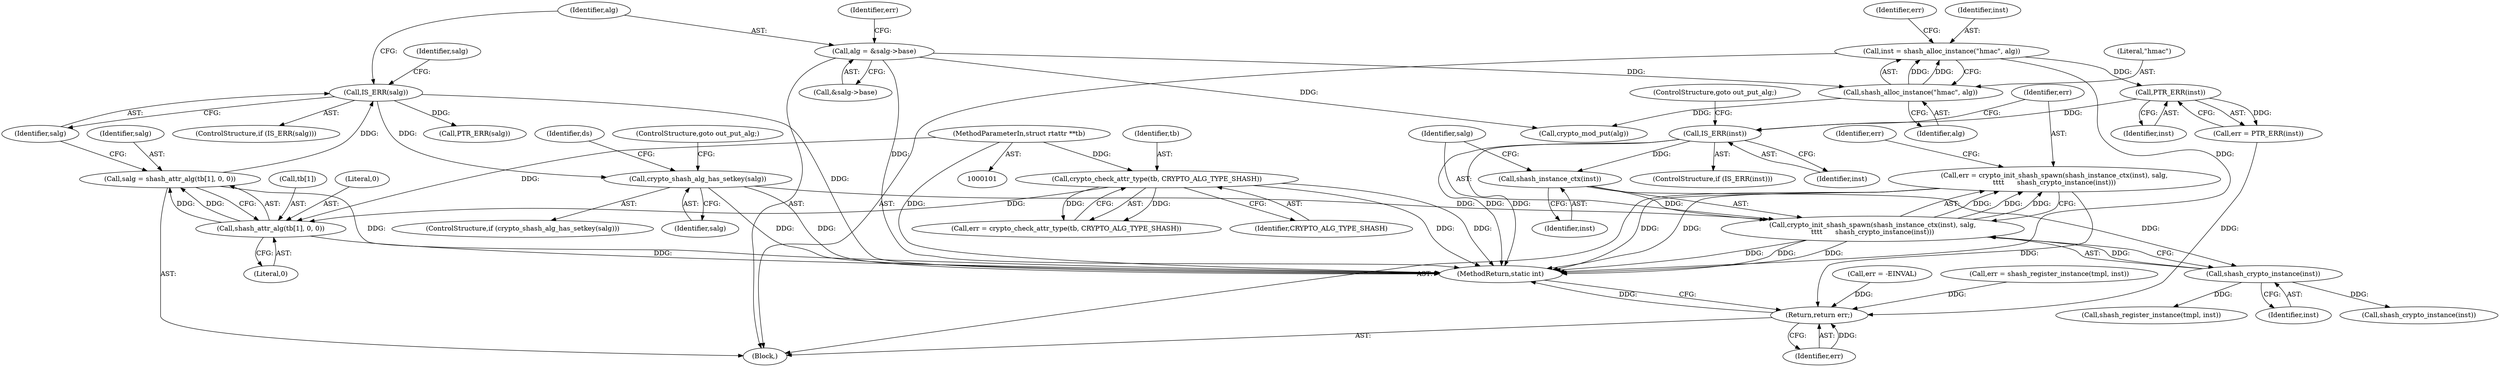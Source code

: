 digraph "0_linux_af3ff8045bbf3e32f1a448542e73abb4c8ceb6f1@API" {
"1000184" [label="(Call,err = crypto_init_shash_spawn(shash_instance_ctx(inst), salg,\n\t\t\t\t      shash_crypto_instance(inst)))"];
"1000186" [label="(Call,crypto_init_shash_spawn(shash_instance_ctx(inst), salg,\n\t\t\t\t      shash_crypto_instance(inst)))"];
"1000187" [label="(Call,shash_instance_ctx(inst))"];
"1000181" [label="(Call,IS_ERR(inst))"];
"1000178" [label="(Call,PTR_ERR(inst))"];
"1000171" [label="(Call,inst = shash_alloc_instance(\"hmac\", alg))"];
"1000173" [label="(Call,shash_alloc_instance(\"hmac\", alg))"];
"1000134" [label="(Call,alg = &salg->base)"];
"1000145" [label="(Call,crypto_shash_alg_has_setkey(salg))"];
"1000129" [label="(Call,IS_ERR(salg))"];
"1000120" [label="(Call,salg = shash_attr_alg(tb[1], 0, 0))"];
"1000122" [label="(Call,shash_attr_alg(tb[1], 0, 0))"];
"1000113" [label="(Call,crypto_check_attr_type(tb, CRYPTO_ALG_TYPE_SHASH))"];
"1000103" [label="(MethodParameterIn,struct rtattr **tb)"];
"1000190" [label="(Call,shash_crypto_instance(inst))"];
"1000349" [label="(Return,return err;)"];
"1000173" [label="(Call,shash_alloc_instance(\"hmac\", alg))"];
"1000133" [label="(Identifier,salg)"];
"1000190" [label="(Call,shash_crypto_instance(inst))"];
"1000177" [label="(Identifier,err)"];
"1000336" [label="(Call,shash_register_instance(tmpl, inst))"];
"1000114" [label="(Identifier,tb)"];
"1000128" [label="(ControlStructure,if (IS_ERR(salg)))"];
"1000141" [label="(Identifier,err)"];
"1000186" [label="(Call,crypto_init_shash_spawn(shash_instance_ctx(inst), salg,\n\t\t\t\t      shash_crypto_instance(inst)))"];
"1000184" [label="(Call,err = crypto_init_shash_spawn(shash_instance_ctx(inst), salg,\n\t\t\t\t      shash_crypto_instance(inst)))"];
"1000134" [label="(Call,alg = &salg->base)"];
"1000123" [label="(Call,tb[1])"];
"1000115" [label="(Identifier,CRYPTO_ALG_TYPE_SHASH)"];
"1000182" [label="(Identifier,inst)"];
"1000174" [label="(Literal,\"hmac\")"];
"1000191" [label="(Identifier,inst)"];
"1000120" [label="(Call,salg = shash_attr_alg(tb[1], 0, 0))"];
"1000140" [label="(Call,err = -EINVAL)"];
"1000187" [label="(Call,shash_instance_ctx(inst))"];
"1000145" [label="(Call,crypto_shash_alg_has_setkey(salg))"];
"1000171" [label="(Call,inst = shash_alloc_instance(\"hmac\", alg))"];
"1000129" [label="(Call,IS_ERR(salg))"];
"1000344" [label="(Call,shash_crypto_instance(inst))"];
"1000183" [label="(ControlStructure,goto out_put_alg;)"];
"1000127" [label="(Literal,0)"];
"1000178" [label="(Call,PTR_ERR(inst))"];
"1000144" [label="(ControlStructure,if (crypto_shash_alg_has_setkey(salg)))"];
"1000130" [label="(Identifier,salg)"];
"1000126" [label="(Literal,0)"];
"1000189" [label="(Identifier,salg)"];
"1000176" [label="(Call,err = PTR_ERR(inst))"];
"1000135" [label="(Identifier,alg)"];
"1000103" [label="(MethodParameterIn,struct rtattr **tb)"];
"1000146" [label="(Identifier,salg)"];
"1000351" [label="(MethodReturn,static int)"];
"1000121" [label="(Identifier,salg)"];
"1000111" [label="(Call,err = crypto_check_attr_type(tb, CRYPTO_ALG_TYPE_SHASH))"];
"1000175" [label="(Identifier,alg)"];
"1000180" [label="(ControlStructure,if (IS_ERR(inst)))"];
"1000349" [label="(Return,return err;)"];
"1000149" [label="(Identifier,ds)"];
"1000113" [label="(Call,crypto_check_attr_type(tb, CRYPTO_ALG_TYPE_SHASH))"];
"1000350" [label="(Identifier,err)"];
"1000132" [label="(Call,PTR_ERR(salg))"];
"1000122" [label="(Call,shash_attr_alg(tb[1], 0, 0))"];
"1000334" [label="(Call,err = shash_register_instance(tmpl, inst))"];
"1000188" [label="(Identifier,inst)"];
"1000172" [label="(Identifier,inst)"];
"1000147" [label="(ControlStructure,goto out_put_alg;)"];
"1000179" [label="(Identifier,inst)"];
"1000193" [label="(Identifier,err)"];
"1000181" [label="(Call,IS_ERR(inst))"];
"1000104" [label="(Block,)"];
"1000185" [label="(Identifier,err)"];
"1000347" [label="(Call,crypto_mod_put(alg))"];
"1000136" [label="(Call,&salg->base)"];
"1000184" -> "1000104"  [label="AST: "];
"1000184" -> "1000186"  [label="CFG: "];
"1000185" -> "1000184"  [label="AST: "];
"1000186" -> "1000184"  [label="AST: "];
"1000193" -> "1000184"  [label="CFG: "];
"1000184" -> "1000351"  [label="DDG: "];
"1000184" -> "1000351"  [label="DDG: "];
"1000186" -> "1000184"  [label="DDG: "];
"1000186" -> "1000184"  [label="DDG: "];
"1000186" -> "1000184"  [label="DDG: "];
"1000184" -> "1000349"  [label="DDG: "];
"1000186" -> "1000190"  [label="CFG: "];
"1000187" -> "1000186"  [label="AST: "];
"1000189" -> "1000186"  [label="AST: "];
"1000190" -> "1000186"  [label="AST: "];
"1000186" -> "1000351"  [label="DDG: "];
"1000186" -> "1000351"  [label="DDG: "];
"1000186" -> "1000351"  [label="DDG: "];
"1000187" -> "1000186"  [label="DDG: "];
"1000145" -> "1000186"  [label="DDG: "];
"1000190" -> "1000186"  [label="DDG: "];
"1000187" -> "1000188"  [label="CFG: "];
"1000188" -> "1000187"  [label="AST: "];
"1000189" -> "1000187"  [label="CFG: "];
"1000181" -> "1000187"  [label="DDG: "];
"1000187" -> "1000190"  [label="DDG: "];
"1000181" -> "1000180"  [label="AST: "];
"1000181" -> "1000182"  [label="CFG: "];
"1000182" -> "1000181"  [label="AST: "];
"1000183" -> "1000181"  [label="CFG: "];
"1000185" -> "1000181"  [label="CFG: "];
"1000181" -> "1000351"  [label="DDG: "];
"1000181" -> "1000351"  [label="DDG: "];
"1000178" -> "1000181"  [label="DDG: "];
"1000178" -> "1000176"  [label="AST: "];
"1000178" -> "1000179"  [label="CFG: "];
"1000179" -> "1000178"  [label="AST: "];
"1000176" -> "1000178"  [label="CFG: "];
"1000178" -> "1000176"  [label="DDG: "];
"1000171" -> "1000178"  [label="DDG: "];
"1000171" -> "1000104"  [label="AST: "];
"1000171" -> "1000173"  [label="CFG: "];
"1000172" -> "1000171"  [label="AST: "];
"1000173" -> "1000171"  [label="AST: "];
"1000177" -> "1000171"  [label="CFG: "];
"1000171" -> "1000351"  [label="DDG: "];
"1000173" -> "1000171"  [label="DDG: "];
"1000173" -> "1000171"  [label="DDG: "];
"1000173" -> "1000175"  [label="CFG: "];
"1000174" -> "1000173"  [label="AST: "];
"1000175" -> "1000173"  [label="AST: "];
"1000134" -> "1000173"  [label="DDG: "];
"1000173" -> "1000347"  [label="DDG: "];
"1000134" -> "1000104"  [label="AST: "];
"1000134" -> "1000136"  [label="CFG: "];
"1000135" -> "1000134"  [label="AST: "];
"1000136" -> "1000134"  [label="AST: "];
"1000141" -> "1000134"  [label="CFG: "];
"1000134" -> "1000351"  [label="DDG: "];
"1000134" -> "1000347"  [label="DDG: "];
"1000145" -> "1000144"  [label="AST: "];
"1000145" -> "1000146"  [label="CFG: "];
"1000146" -> "1000145"  [label="AST: "];
"1000147" -> "1000145"  [label="CFG: "];
"1000149" -> "1000145"  [label="CFG: "];
"1000145" -> "1000351"  [label="DDG: "];
"1000145" -> "1000351"  [label="DDG: "];
"1000129" -> "1000145"  [label="DDG: "];
"1000129" -> "1000128"  [label="AST: "];
"1000129" -> "1000130"  [label="CFG: "];
"1000130" -> "1000129"  [label="AST: "];
"1000133" -> "1000129"  [label="CFG: "];
"1000135" -> "1000129"  [label="CFG: "];
"1000129" -> "1000351"  [label="DDG: "];
"1000120" -> "1000129"  [label="DDG: "];
"1000129" -> "1000132"  [label="DDG: "];
"1000120" -> "1000104"  [label="AST: "];
"1000120" -> "1000122"  [label="CFG: "];
"1000121" -> "1000120"  [label="AST: "];
"1000122" -> "1000120"  [label="AST: "];
"1000130" -> "1000120"  [label="CFG: "];
"1000120" -> "1000351"  [label="DDG: "];
"1000122" -> "1000120"  [label="DDG: "];
"1000122" -> "1000120"  [label="DDG: "];
"1000122" -> "1000127"  [label="CFG: "];
"1000123" -> "1000122"  [label="AST: "];
"1000126" -> "1000122"  [label="AST: "];
"1000127" -> "1000122"  [label="AST: "];
"1000122" -> "1000351"  [label="DDG: "];
"1000113" -> "1000122"  [label="DDG: "];
"1000103" -> "1000122"  [label="DDG: "];
"1000113" -> "1000111"  [label="AST: "];
"1000113" -> "1000115"  [label="CFG: "];
"1000114" -> "1000113"  [label="AST: "];
"1000115" -> "1000113"  [label="AST: "];
"1000111" -> "1000113"  [label="CFG: "];
"1000113" -> "1000351"  [label="DDG: "];
"1000113" -> "1000351"  [label="DDG: "];
"1000113" -> "1000111"  [label="DDG: "];
"1000113" -> "1000111"  [label="DDG: "];
"1000103" -> "1000113"  [label="DDG: "];
"1000103" -> "1000101"  [label="AST: "];
"1000103" -> "1000351"  [label="DDG: "];
"1000190" -> "1000191"  [label="CFG: "];
"1000191" -> "1000190"  [label="AST: "];
"1000190" -> "1000336"  [label="DDG: "];
"1000190" -> "1000344"  [label="DDG: "];
"1000349" -> "1000104"  [label="AST: "];
"1000349" -> "1000350"  [label="CFG: "];
"1000350" -> "1000349"  [label="AST: "];
"1000351" -> "1000349"  [label="CFG: "];
"1000349" -> "1000351"  [label="DDG: "];
"1000350" -> "1000349"  [label="DDG: "];
"1000140" -> "1000349"  [label="DDG: "];
"1000176" -> "1000349"  [label="DDG: "];
"1000334" -> "1000349"  [label="DDG: "];
}
